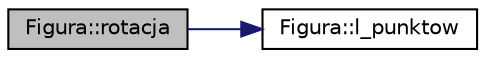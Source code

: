 digraph "Figura::rotacja"
{
 // LATEX_PDF_SIZE
  edge [fontname="Helvetica",fontsize="10",labelfontname="Helvetica",labelfontsize="10"];
  node [fontname="Helvetica",fontsize="10",shape=record];
  rankdir="LR";
  Node1 [label="Figura::rotacja",height=0.2,width=0.4,color="black", fillcolor="grey75", style="filled", fontcolor="black",tooltip="Funkcja składowa wykonująca rotację bryły."];
  Node1 -> Node2 [color="midnightblue",fontsize="10",style="solid",fontname="Helvetica"];
  Node2 [label="Figura::l_punktow",height=0.2,width=0.4,color="black", fillcolor="white", style="filled",URL="$class_figura.html#aabe952d28f3448021f014393c6f45c63",tooltip="Funkcja składowa zliczająca ilość wierzchołków."];
}
